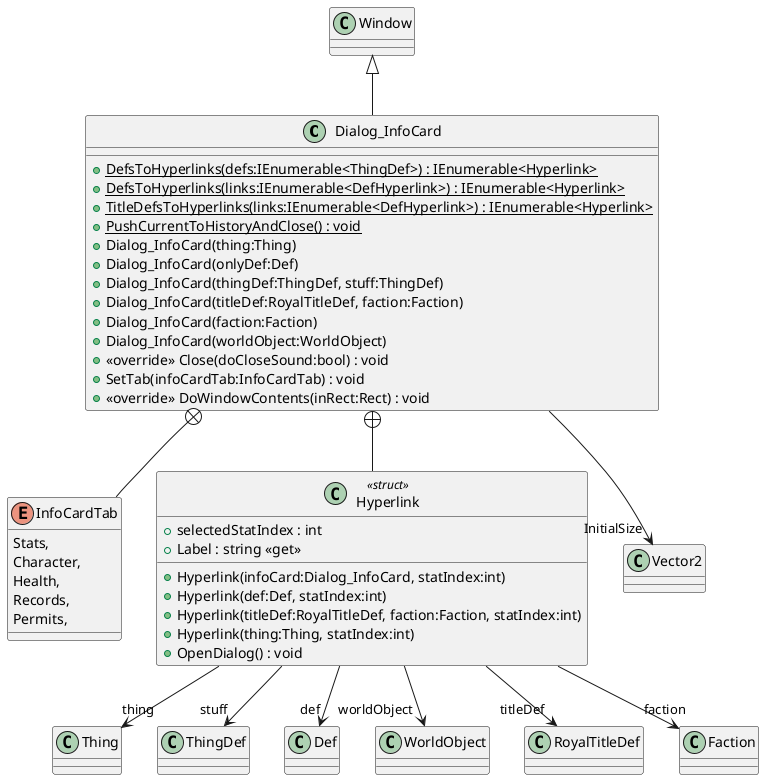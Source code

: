 @startuml
class Dialog_InfoCard {
    + {static} DefsToHyperlinks(defs:IEnumerable<ThingDef>) : IEnumerable<Hyperlink>
    + {static} DefsToHyperlinks(links:IEnumerable<DefHyperlink>) : IEnumerable<Hyperlink>
    + {static} TitleDefsToHyperlinks(links:IEnumerable<DefHyperlink>) : IEnumerable<Hyperlink>
    + {static} PushCurrentToHistoryAndClose() : void
    + Dialog_InfoCard(thing:Thing)
    + Dialog_InfoCard(onlyDef:Def)
    + Dialog_InfoCard(thingDef:ThingDef, stuff:ThingDef)
    + Dialog_InfoCard(titleDef:RoyalTitleDef, faction:Faction)
    + Dialog_InfoCard(faction:Faction)
    + Dialog_InfoCard(worldObject:WorldObject)
    + <<override>> Close(doCloseSound:bool) : void
    + SetTab(infoCardTab:InfoCardTab) : void
    + <<override>> DoWindowContents(inRect:Rect) : void
}
enum InfoCardTab {
    Stats,
    Character,
    Health,
    Records,
    Permits,
}
class Hyperlink <<struct>> {
    + selectedStatIndex : int
    + Label : string <<get>>
    + Hyperlink(infoCard:Dialog_InfoCard, statIndex:int)
    + Hyperlink(def:Def, statIndex:int)
    + Hyperlink(titleDef:RoyalTitleDef, faction:Faction, statIndex:int)
    + Hyperlink(thing:Thing, statIndex:int)
    + OpenDialog() : void
}
Window <|-- Dialog_InfoCard
Dialog_InfoCard --> "InitialSize" Vector2
Dialog_InfoCard +-- InfoCardTab
Dialog_InfoCard +-- Hyperlink
Hyperlink --> "thing" Thing
Hyperlink --> "stuff" ThingDef
Hyperlink --> "def" Def
Hyperlink --> "worldObject" WorldObject
Hyperlink --> "titleDef" RoyalTitleDef
Hyperlink --> "faction" Faction
@enduml
